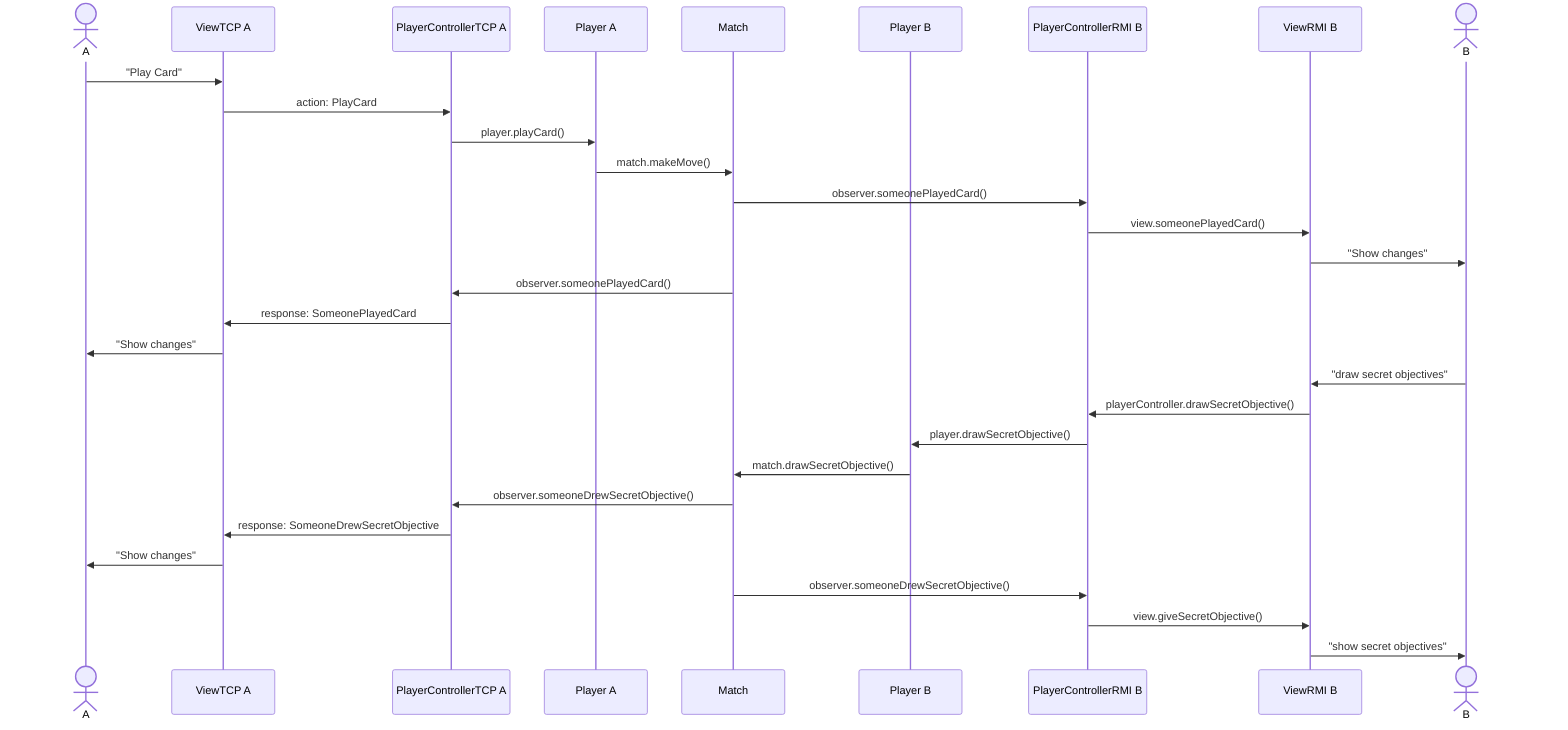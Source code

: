 sequenceDiagram
    Actor A
    Participant ViewTCP A
    Participant PlayerControllerTCP A
    Participant Player A
    Participant Match
    Participant Player B
    Participant PlayerControllerRMI B
    Participant ViewRMI B
    Actor B

    A ->> ViewTCP A: "Play Card"
    ViewTCP A->>PlayerControllerTCP A: action: PlayCard
    PlayerControllerTCP A ->> Player A: player.playCard()
    Player A ->> Match: match.makeMove()
    Match ->> PlayerControllerRMI B: observer.someonePlayedCard()
    PlayerControllerRMI B ->> ViewRMI B: view.someonePlayedCard()
    ViewRMI B ->> B: "Show changes"
    Match ->> PlayerControllerTCP A: observer.someonePlayedCard()
    PlayerControllerTCP A ->> ViewTCP A: response: SomeonePlayedCard
    ViewTCP A ->> A: "Show changes"
    B ->> ViewRMI B: "draw secret objectives"
    ViewRMI B ->> PlayerControllerRMI B: playerController.drawSecretObjective()
    PlayerControllerRMI B ->> Player B: player.drawSecretObjective()
    Player B ->> Match: match.drawSecretObjective()
    Match ->> PlayerControllerTCP A: observer.someoneDrewSecretObjective()
    PlayerControllerTCP A ->> ViewTCP A: response: SomeoneDrewSecretObjective
    ViewTCP A ->> A: "Show changes"
    Match ->> PlayerControllerRMI B: observer.someoneDrewSecretObjective()
    PlayerControllerRMI B ->> ViewRMI B: view.giveSecretObjective()
    ViewRMI B ->> B: "show secret objectives"